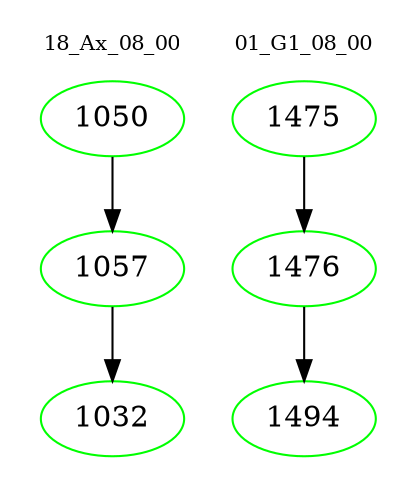 digraph{
subgraph cluster_0 {
color = white
label = "18_Ax_08_00";
fontsize=10;
T0_1050 [label="1050", color="green"]
T0_1050 -> T0_1057 [color="black"]
T0_1057 [label="1057", color="green"]
T0_1057 -> T0_1032 [color="black"]
T0_1032 [label="1032", color="green"]
}
subgraph cluster_1 {
color = white
label = "01_G1_08_00";
fontsize=10;
T1_1475 [label="1475", color="green"]
T1_1475 -> T1_1476 [color="black"]
T1_1476 [label="1476", color="green"]
T1_1476 -> T1_1494 [color="black"]
T1_1494 [label="1494", color="green"]
}
}

